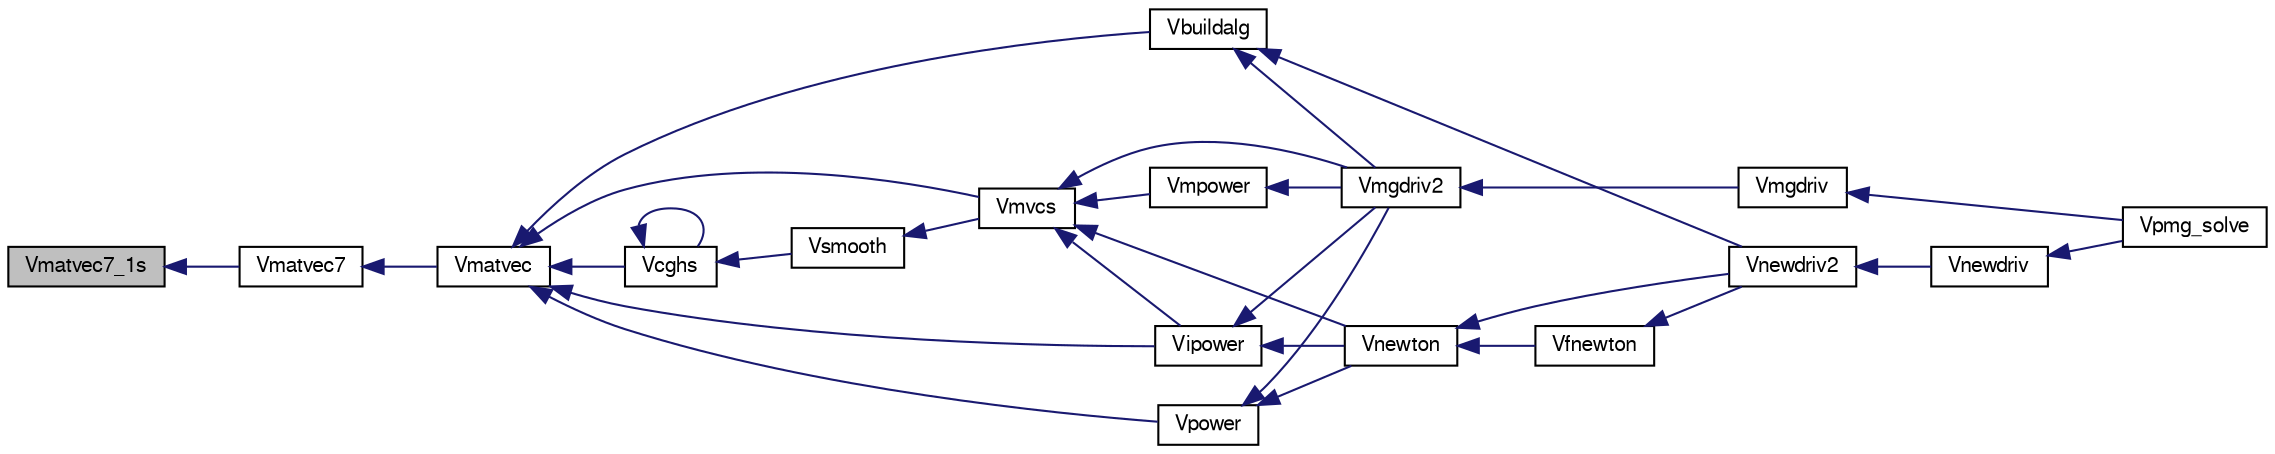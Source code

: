 digraph G
{
  edge [fontname="FreeSans",fontsize="10",labelfontname="FreeSans",labelfontsize="10"];
  node [fontname="FreeSans",fontsize="10",shape=record];
  rankdir=LR;
  Node1 [label="Vmatvec7_1s",height=0.2,width=0.4,color="black", fillcolor="grey75", style="filled" fontcolor="black"];
  Node1 -> Node2 [dir=back,color="midnightblue",fontsize="10",style="solid",fontname="FreeSans"];
  Node2 [label="Vmatvec7",height=0.2,width=0.4,color="black", fillcolor="white", style="filled",URL="$matvecd_8c.html#a03c4d05974cf672d82e2bc37b3b55444"];
  Node2 -> Node3 [dir=back,color="midnightblue",fontsize="10",style="solid",fontname="FreeSans"];
  Node3 [label="Vmatvec",height=0.2,width=0.4,color="black", fillcolor="white", style="filled",URL="$matvecd_8c.html#acda83144fd9d06e3c62a1687933ba010",tooltip="Break the matrix data-structure into diagonals and then call the matrix-vector routine."];
  Node3 -> Node4 [dir=back,color="midnightblue",fontsize="10",style="solid",fontname="FreeSans"];
  Node4 [label="Vbuildalg",height=0.2,width=0.4,color="black", fillcolor="white", style="filled",URL="$mgsubd_8c.html#a1782853d0511a753851fb8e0a564aba2",tooltip="Build RHS algebraically for analysis purposes."];
  Node4 -> Node5 [dir=back,color="midnightblue",fontsize="10",style="solid",fontname="FreeSans"];
  Node5 [label="Vmgdriv2",height=0.2,width=0.4,color="black", fillcolor="white", style="filled",URL="$mgdrvd_8c.html#ad88069b85b98b96bcbfbf4bfab67c661",tooltip="Solves the pde using the multi-grid method."];
  Node5 -> Node6 [dir=back,color="midnightblue",fontsize="10",style="solid",fontname="FreeSans"];
  Node6 [label="Vmgdriv",height=0.2,width=0.4,color="black", fillcolor="white", style="filled",URL="$mgdrvd_8c.html#a67eecfd194462b66dbad001c2d04234d",tooltip="Multilevel solver driver."];
  Node6 -> Node7 [dir=back,color="midnightblue",fontsize="10",style="solid",fontname="FreeSans"];
  Node7 [label="Vpmg_solve",height=0.2,width=0.4,color="black", fillcolor="white", style="filled",URL="$group___vpmg.html#ga86a44c6ef4ada350900ef88e87428082",tooltip="Solve the PBE using PMG."];
  Node4 -> Node8 [dir=back,color="midnightblue",fontsize="10",style="solid",fontname="FreeSans"];
  Node8 [label="Vnewdriv2",height=0.2,width=0.4,color="black", fillcolor="white", style="filled",URL="$newdrvd_8c.html#a8b2877638552af80324173636bf0506a",tooltip="Solves using Newton&#39;s Method."];
  Node8 -> Node9 [dir=back,color="midnightblue",fontsize="10",style="solid",fontname="FreeSans"];
  Node9 [label="Vnewdriv",height=0.2,width=0.4,color="black", fillcolor="white", style="filled",URL="$newdrvd_8c.html#a579debc5cc00c2e8e9901fa65e165a12",tooltip="Driver for a screaming inexact-newton-multilevel solver."];
  Node9 -> Node7 [dir=back,color="midnightblue",fontsize="10",style="solid",fontname="FreeSans"];
  Node3 -> Node10 [dir=back,color="midnightblue",fontsize="10",style="solid",fontname="FreeSans"];
  Node10 [label="Vcghs",height=0.2,width=0.4,color="black", fillcolor="white", style="filled",URL="$cgd_8h.html#a7c7f5d86bfd491a12a1fbe4e44a15246"];
  Node10 -> Node10 [dir=back,color="midnightblue",fontsize="10",style="solid",fontname="FreeSans"];
  Node10 -> Node11 [dir=back,color="midnightblue",fontsize="10",style="solid",fontname="FreeSans"];
  Node11 [label="Vsmooth",height=0.2,width=0.4,color="black", fillcolor="white", style="filled",URL="$smoothd_8c.html#a7f469e5b5661e8c176889cde7bed8175",tooltip="call the appropriate linear smoothing routine."];
  Node11 -> Node12 [dir=back,color="midnightblue",fontsize="10",style="solid",fontname="FreeSans"];
  Node12 [label="Vmvcs",height=0.2,width=0.4,color="black", fillcolor="white", style="filled",URL="$mgcsd_8c.html#ab7f955448bd40d97f3b1b3ac91b9f21c",tooltip="Screaming linear multilevel method."];
  Node12 -> Node13 [dir=back,color="midnightblue",fontsize="10",style="solid",fontname="FreeSans"];
  Node13 [label="Vipower",height=0.2,width=0.4,color="black", fillcolor="white", style="filled",URL="$powerd_8c.html#a3030c9767b2af14a85568d75a6c7e07f",tooltip="Standard inverse power method for minimum eigenvalue estimation."];
  Node13 -> Node5 [dir=back,color="midnightblue",fontsize="10",style="solid",fontname="FreeSans"];
  Node13 -> Node14 [dir=back,color="midnightblue",fontsize="10",style="solid",fontname="FreeSans"];
  Node14 [label="Vnewton",height=0.2,width=0.4,color="black", fillcolor="white", style="filled",URL="$newtond_8c.html#a245e790ae6e221440d7090bc58616a75",tooltip="Inexact-newton-multilevel method."];
  Node14 -> Node15 [dir=back,color="midnightblue",fontsize="10",style="solid",fontname="FreeSans"];
  Node15 [label="Vfnewton",height=0.2,width=0.4,color="black", fillcolor="white", style="filled",URL="$newtond_8c.html#af57dd61aeb1cc91a734b7ae494998b45",tooltip="Nested iteration for an inexact-newton-multilevel method."];
  Node15 -> Node8 [dir=back,color="midnightblue",fontsize="10",style="solid",fontname="FreeSans"];
  Node14 -> Node8 [dir=back,color="midnightblue",fontsize="10",style="solid",fontname="FreeSans"];
  Node12 -> Node5 [dir=back,color="midnightblue",fontsize="10",style="solid",fontname="FreeSans"];
  Node12 -> Node16 [dir=back,color="midnightblue",fontsize="10",style="solid",fontname="FreeSans"];
  Node16 [label="Vmpower",height=0.2,width=0.4,color="black", fillcolor="white", style="filled",URL="$powerd_8c.html#a5240f02110d5da3a8952817913fffcbd"];
  Node16 -> Node5 [dir=back,color="midnightblue",fontsize="10",style="solid",fontname="FreeSans"];
  Node12 -> Node14 [dir=back,color="midnightblue",fontsize="10",style="solid",fontname="FreeSans"];
  Node3 -> Node13 [dir=back,color="midnightblue",fontsize="10",style="solid",fontname="FreeSans"];
  Node3 -> Node12 [dir=back,color="midnightblue",fontsize="10",style="solid",fontname="FreeSans"];
  Node3 -> Node17 [dir=back,color="midnightblue",fontsize="10",style="solid",fontname="FreeSans"];
  Node17 [label="Vpower",height=0.2,width=0.4,color="black", fillcolor="white", style="filled",URL="$powerd_8c.html#a12b75e114e465814978a7bf3189cfe54",tooltip="Standard power method for maximum eigenvalue estimation of a matrix c* c*."];
  Node17 -> Node5 [dir=back,color="midnightblue",fontsize="10",style="solid",fontname="FreeSans"];
  Node17 -> Node14 [dir=back,color="midnightblue",fontsize="10",style="solid",fontname="FreeSans"];
}

